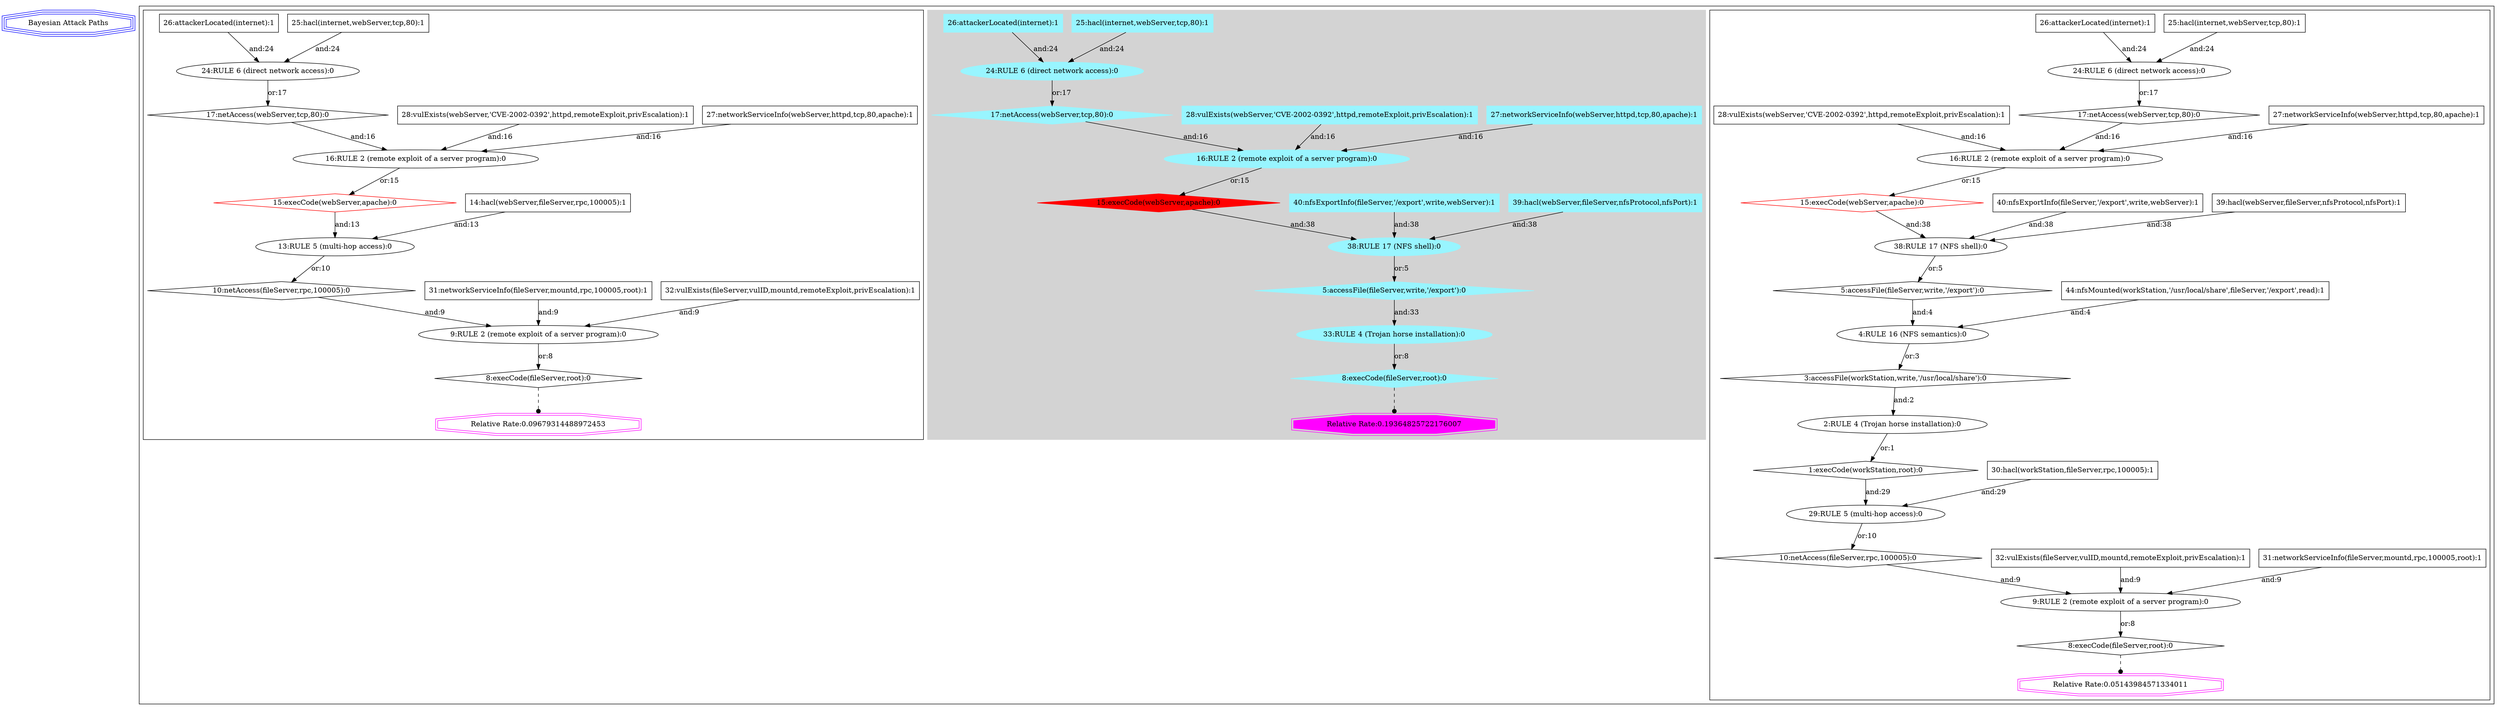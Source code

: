 // This is the result.
digraph cluster_Attack_Paths {
	compound=true
	"Attack Paths" [label="Bayesian Attack Paths" color=blue shape=tripleoctagon]
	subgraph "cluster_Series:1" {
		compound=true
		subgraph "cluster_rate:1" {
			"1|39" [label="39:hacl(webServer,fileServer,nfsProtocol,nfsPort):1" shape=box]
			"1|5" [label="5:accessFile(fileServer,write,'/export'):0" shape=diamond]
			"1|38" [label="38:RULE 17 (NFS shell):0" shape=ellipse]
			"1|24" [label="24:RULE 6 (direct network access):0" shape=ellipse]
			"1|10" [label="10:netAccess(fileServer,rpc,100005):0" shape=diamond]
			"1|27" [label="27:networkServiceInfo(webServer,httpd,tcp,80,apache):1" shape=box]
			"1|15" [label="15:execCode(webServer,apache):0" color=red shape=diamond]
			"1|2" [label="2:RULE 4 (Trojan horse installation):0" shape=ellipse]
			"1|16" [label="16:RULE 2 (remote exploit of a server program):0" shape=ellipse]
			"1|31" [label="31:networkServiceInfo(fileServer,mountd,rpc,100005,root):1" shape=box]
			"1|30" [label="30:hacl(workStation,fileServer,rpc,100005):1" shape=box]
			"1|44" [label="44:nfsMounted(workStation,'/usr/local/share',fileServer,'/export',read):1" shape=box]
			"1|3" [label="3:accessFile(workStation,write,'/usr/local/share'):0" shape=diamond]
			"1|17" [label="17:netAccess(webServer,tcp,80):0" shape=diamond]
			"1|25" [label="25:hacl(internet,webServer,tcp,80):1" shape=box]
			"1|26" [label="26:attackerLocated(internet):1" shape=box]
			"1|40" [label="40:nfsExportInfo(fileServer,'/export',write,webServer):1" shape=box]
			"1|29" [label="29:RULE 5 (multi-hop access):0" shape=ellipse]
			"1|9" [label="9:RULE 2 (remote exploit of a server program):0" shape=ellipse]
			"1|8" [label="8:execCode(fileServer,root):0" shape=diamond]
			"1|32" [label="32:vulExists(fileServer,vulID,mountd,remoteExploit,privEscalation):1" shape=box]
			"1|1" [label="1:execCode(workStation,root):0" shape=diamond]
			"1|28" [label="28:vulExists(webServer,'CVE-2002-0392',httpd,remoteExploit,privEscalation):1" shape=box]
			"1|4" [label="4:RULE 16 (NFS semantics):0" shape=ellipse]
			"1|38" -> "1|5" [label="or:5"]
			"1|39" -> "1|38" [label="and:38"]
			"1|40" -> "1|38" [label="and:38"]
			"1|15" -> "1|38" [label="and:38"]
			"1|25" -> "1|24" [label="and:24"]
			"1|26" -> "1|24" [label="and:24"]
			"1|29" -> "1|10" [label="or:10"]
			"1|16" -> "1|15" [label="or:15"]
			"1|3" -> "1|2" [label="and:2"]
			"1|17" -> "1|16" [label="and:16"]
			"1|27" -> "1|16" [label="and:16"]
			"1|28" -> "1|16" [label="and:16"]
			"1|4" -> "1|3" [label="or:3"]
			"1|24" -> "1|17" [label="or:17"]
			"1|30" -> "1|29" [label="and:29"]
			"1|1" -> "1|29" [label="and:29"]
			"1|10" -> "1|9" [label="and:9"]
			"1|31" -> "1|9" [label="and:9"]
			"1|32" -> "1|9" [label="and:9"]
			"1|9" -> "1|8" [label="or:8"]
			"1|2" -> "1|1" [label="or:1"]
			"1|5" -> "1|4" [label="and:4"]
			"1|44" -> "1|4" [label="and:4"]
			Rate1 [label="Relative Rate:0.05143984571334011" color=magenta shape=doubleoctagon]
			"1|8" -> Rate1 [arrowhead=dot style=dashed]
		}
		subgraph "cluster_rate:2" {
			graph [color=lightgrey style=filled]
			node [color=cadetblue1 style=filled]
			"2|33" [label="33:RULE 4 (Trojan horse installation):0" shape=ellipse]
			"2|39" [label="39:hacl(webServer,fileServer,nfsProtocol,nfsPort):1" shape=box]
			"2|27" [label="27:networkServiceInfo(webServer,httpd,tcp,80,apache):1" shape=box]
			"2|5" [label="5:accessFile(fileServer,write,'/export'):0" shape=diamond]
			"2|8" [label="8:execCode(fileServer,root):0" shape=diamond]
			"2|40" [label="40:nfsExportInfo(fileServer,'/export',write,webServer):1" shape=box]
			"2|15" [label="15:execCode(webServer,apache):0" color=red shape=diamond]
			"2|17" [label="17:netAccess(webServer,tcp,80):0" shape=diamond]
			"2|38" [label="38:RULE 17 (NFS shell):0" shape=ellipse]
			"2|16" [label="16:RULE 2 (remote exploit of a server program):0" shape=ellipse]
			"2|25" [label="25:hacl(internet,webServer,tcp,80):1" shape=box]
			"2|28" [label="28:vulExists(webServer,'CVE-2002-0392',httpd,remoteExploit,privEscalation):1" shape=box]
			"2|26" [label="26:attackerLocated(internet):1" shape=box]
			"2|24" [label="24:RULE 6 (direct network access):0" shape=ellipse]
			"2|5" -> "2|33" [label="and:33"]
			"2|38" -> "2|5" [label="or:5"]
			"2|33" -> "2|8" [label="or:8"]
			"2|16" -> "2|15" [label="or:15"]
			"2|24" -> "2|17" [label="or:17"]
			"2|39" -> "2|38" [label="and:38"]
			"2|40" -> "2|38" [label="and:38"]
			"2|15" -> "2|38" [label="and:38"]
			"2|17" -> "2|16" [label="and:16"]
			"2|27" -> "2|16" [label="and:16"]
			"2|28" -> "2|16" [label="and:16"]
			"2|25" -> "2|24" [label="and:24"]
			"2|26" -> "2|24" [label="and:24"]
			Rate2 [label="Relative Rate:0.19364825722176007" color=magenta shape=doubleoctagon]
			"2|8" -> Rate2 [arrowhead=dot style=dashed]
		}
		subgraph "cluster_rate:3" {
			"3|9" [label="9:RULE 2 (remote exploit of a server program):0" shape=ellipse]
			"3|27" [label="27:networkServiceInfo(webServer,httpd,tcp,80,apache):1" shape=box]
			"3|13" [label="13:RULE 5 (multi-hop access):0" shape=ellipse]
			"3|8" [label="8:execCode(fileServer,root):0" shape=diamond]
			"3|15" [label="15:execCode(webServer,apache):0" color=red shape=diamond]
			"3|17" [label="17:netAccess(webServer,tcp,80):0" shape=diamond]
			"3|14" [label="14:hacl(webServer,fileServer,rpc,100005):1" shape=box]
			"3|32" [label="32:vulExists(fileServer,vulID,mountd,remoteExploit,privEscalation):1" shape=box]
			"3|16" [label="16:RULE 2 (remote exploit of a server program):0" shape=ellipse]
			"3|25" [label="25:hacl(internet,webServer,tcp,80):1" shape=box]
			"3|28" [label="28:vulExists(webServer,'CVE-2002-0392',httpd,remoteExploit,privEscalation):1" shape=box]
			"3|31" [label="31:networkServiceInfo(fileServer,mountd,rpc,100005,root):1" shape=box]
			"3|26" [label="26:attackerLocated(internet):1" shape=box]
			"3|24" [label="24:RULE 6 (direct network access):0" shape=ellipse]
			"3|10" [label="10:netAccess(fileServer,rpc,100005):0" shape=diamond]
			"3|10" -> "3|9" [label="and:9"]
			"3|31" -> "3|9" [label="and:9"]
			"3|32" -> "3|9" [label="and:9"]
			"3|14" -> "3|13" [label="and:13"]
			"3|15" -> "3|13" [label="and:13"]
			"3|9" -> "3|8" [label="or:8"]
			"3|16" -> "3|15" [label="or:15"]
			"3|24" -> "3|17" [label="or:17"]
			"3|17" -> "3|16" [label="and:16"]
			"3|27" -> "3|16" [label="and:16"]
			"3|28" -> "3|16" [label="and:16"]
			"3|25" -> "3|24" [label="and:24"]
			"3|26" -> "3|24" [label="and:24"]
			"3|13" -> "3|10" [label="or:10"]
			Rate3 [label="Relative Rate:0.09679314488972453" color=magenta shape=doubleoctagon]
			"3|8" -> Rate3 [arrowhead=dot style=dashed]
		}
	}
}
